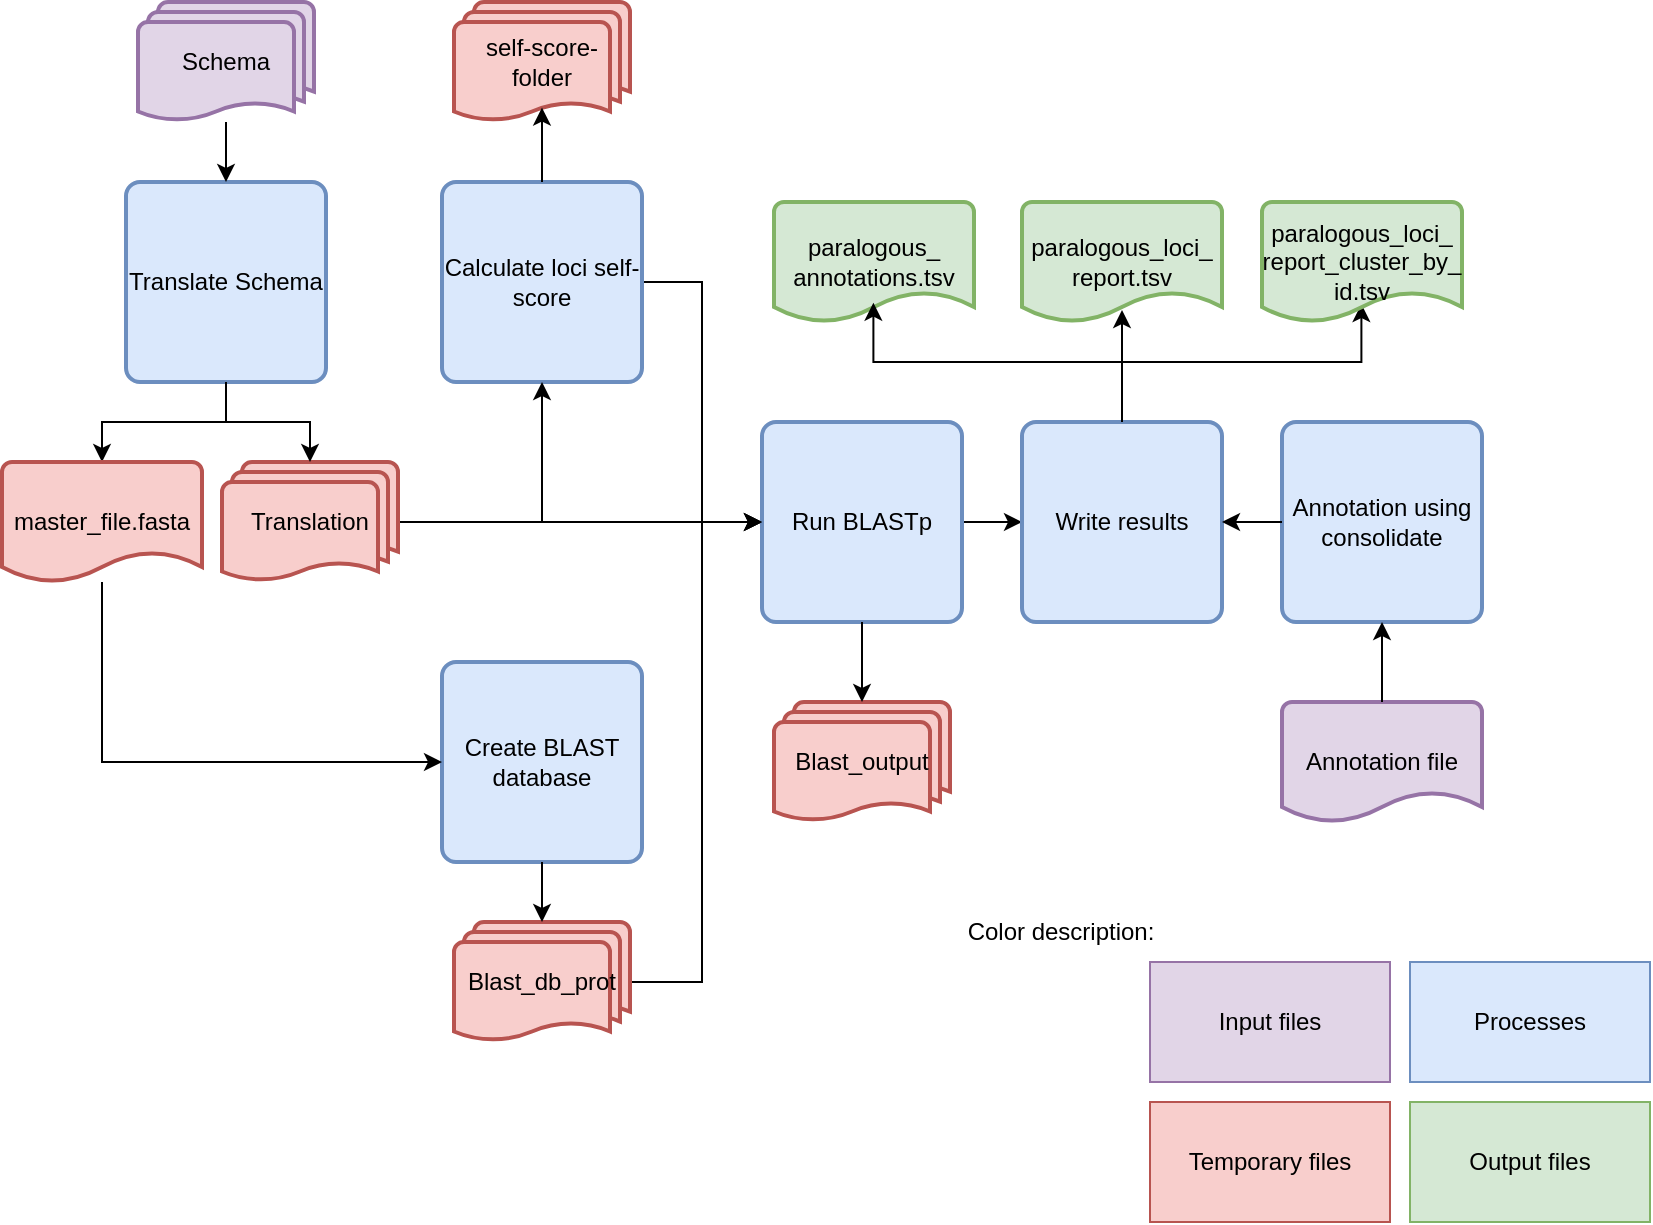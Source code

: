 <mxfile version="26.2.5">
  <diagram name="Page-1" id="Sayjuu3OWUjIjzeAwM1c">
    <mxGraphModel dx="1027" dy="464" grid="1" gridSize="10" guides="1" tooltips="1" connect="1" arrows="1" fold="1" page="1" pageScale="1" pageWidth="850" pageHeight="1100" math="0" shadow="0">
      <root>
        <mxCell id="0" />
        <mxCell id="1" parent="0" />
        <mxCell id="a3z0yzDK9rBx7ZHJhSU1-23" style="edgeStyle=orthogonalEdgeStyle;rounded=0;orthogonalLoop=1;jettySize=auto;html=1;" parent="1" source="a3z0yzDK9rBx7ZHJhSU1-2" target="a3z0yzDK9rBx7ZHJhSU1-22" edge="1">
          <mxGeometry relative="1" as="geometry" />
        </mxCell>
        <mxCell id="a3z0yzDK9rBx7ZHJhSU1-2" value="Translate Schema" style="rounded=1;whiteSpace=wrap;html=1;absoluteArcSize=1;arcSize=14;strokeWidth=2;fillColor=#dae8fc;strokeColor=#6c8ebf;" parent="1" vertex="1">
          <mxGeometry x="82" y="150" width="100" height="100" as="geometry" />
        </mxCell>
        <mxCell id="a3z0yzDK9rBx7ZHJhSU1-4" style="edgeStyle=orthogonalEdgeStyle;rounded=0;orthogonalLoop=1;jettySize=auto;html=1;entryX=0.5;entryY=0;entryDx=0;entryDy=0;" parent="1" source="a3z0yzDK9rBx7ZHJhSU1-3" target="a3z0yzDK9rBx7ZHJhSU1-2" edge="1">
          <mxGeometry relative="1" as="geometry" />
        </mxCell>
        <mxCell id="a3z0yzDK9rBx7ZHJhSU1-3" value="Schema" style="strokeWidth=2;html=1;shape=mxgraph.flowchart.multi-document;whiteSpace=wrap;fillColor=#e1d5e7;strokeColor=#9673a6;" parent="1" vertex="1">
          <mxGeometry x="88" y="60" width="88" height="60" as="geometry" />
        </mxCell>
        <mxCell id="xqS-gfhVwGy7xidowy4n-6" style="edgeStyle=orthogonalEdgeStyle;rounded=0;orthogonalLoop=1;jettySize=auto;html=1;entryX=0;entryY=0.5;entryDx=0;entryDy=0;" parent="1" source="a3z0yzDK9rBx7ZHJhSU1-5" target="a3z0yzDK9rBx7ZHJhSU1-9" edge="1">
          <mxGeometry relative="1" as="geometry">
            <Array as="points">
              <mxPoint x="370" y="200" />
              <mxPoint x="370" y="320" />
            </Array>
          </mxGeometry>
        </mxCell>
        <mxCell id="a3z0yzDK9rBx7ZHJhSU1-5" value="Calculate loci self-score" style="rounded=1;whiteSpace=wrap;html=1;absoluteArcSize=1;arcSize=14;strokeWidth=2;fillColor=#dae8fc;strokeColor=#6c8ebf;" parent="1" vertex="1">
          <mxGeometry x="240" y="150" width="100" height="100" as="geometry" />
        </mxCell>
        <mxCell id="a3z0yzDK9rBx7ZHJhSU1-7" value="Create BLAST database" style="rounded=1;whiteSpace=wrap;html=1;absoluteArcSize=1;arcSize=14;strokeWidth=2;fillColor=#dae8fc;strokeColor=#6c8ebf;" parent="1" vertex="1">
          <mxGeometry x="240" y="390" width="100" height="100" as="geometry" />
        </mxCell>
        <mxCell id="xqS-gfhVwGy7xidowy4n-9" value="" style="edgeStyle=orthogonalEdgeStyle;rounded=0;orthogonalLoop=1;jettySize=auto;html=1;" parent="1" source="a3z0yzDK9rBx7ZHJhSU1-9" target="a3z0yzDK9rBx7ZHJhSU1-11" edge="1">
          <mxGeometry relative="1" as="geometry" />
        </mxCell>
        <mxCell id="a3z0yzDK9rBx7ZHJhSU1-9" value="Run BLASTp" style="rounded=1;whiteSpace=wrap;html=1;absoluteArcSize=1;arcSize=14;strokeWidth=2;fillColor=#dae8fc;strokeColor=#6c8ebf;" parent="1" vertex="1">
          <mxGeometry x="400" y="270" width="100" height="100" as="geometry" />
        </mxCell>
        <mxCell id="xqS-gfhVwGy7xidowy4n-22" style="edgeStyle=orthogonalEdgeStyle;rounded=0;orthogonalLoop=1;jettySize=auto;html=1;entryX=0.497;entryY=0.85;entryDx=0;entryDy=0;entryPerimeter=0;" parent="1" source="a3z0yzDK9rBx7ZHJhSU1-11" target="a3z0yzDK9rBx7ZHJhSU1-29" edge="1">
          <mxGeometry relative="1" as="geometry">
            <Array as="points">
              <mxPoint x="580" y="240" />
              <mxPoint x="700" y="240" />
            </Array>
          </mxGeometry>
        </mxCell>
        <mxCell id="a3z0yzDK9rBx7ZHJhSU1-11" value="Write results" style="rounded=1;whiteSpace=wrap;html=1;absoluteArcSize=1;arcSize=14;strokeWidth=2;fillColor=#dae8fc;strokeColor=#6c8ebf;" parent="1" vertex="1">
          <mxGeometry x="530" y="270" width="100" height="100" as="geometry" />
        </mxCell>
        <mxCell id="xqS-gfhVwGy7xidowy4n-2" style="edgeStyle=orthogonalEdgeStyle;rounded=0;orthogonalLoop=1;jettySize=auto;html=1;entryX=0.5;entryY=1;entryDx=0;entryDy=0;" parent="1" source="a3z0yzDK9rBx7ZHJhSU1-13" target="a3z0yzDK9rBx7ZHJhSU1-5" edge="1">
          <mxGeometry relative="1" as="geometry" />
        </mxCell>
        <mxCell id="xqS-gfhVwGy7xidowy4n-7" style="edgeStyle=orthogonalEdgeStyle;rounded=0;orthogonalLoop=1;jettySize=auto;html=1;entryX=0;entryY=0.5;entryDx=0;entryDy=0;" parent="1" source="a3z0yzDK9rBx7ZHJhSU1-13" target="a3z0yzDK9rBx7ZHJhSU1-9" edge="1">
          <mxGeometry relative="1" as="geometry" />
        </mxCell>
        <mxCell id="a3z0yzDK9rBx7ZHJhSU1-13" value="Translation" style="strokeWidth=2;html=1;shape=mxgraph.flowchart.multi-document;whiteSpace=wrap;fillColor=#f8cecc;strokeColor=#b85450;" parent="1" vertex="1">
          <mxGeometry x="130" y="290" width="88" height="60" as="geometry" />
        </mxCell>
        <mxCell id="a3z0yzDK9rBx7ZHJhSU1-14" style="edgeStyle=orthogonalEdgeStyle;rounded=0;orthogonalLoop=1;jettySize=auto;html=1;entryX=0.5;entryY=0;entryDx=0;entryDy=0;entryPerimeter=0;" parent="1" source="a3z0yzDK9rBx7ZHJhSU1-2" target="a3z0yzDK9rBx7ZHJhSU1-13" edge="1">
          <mxGeometry relative="1" as="geometry" />
        </mxCell>
        <mxCell id="a3z0yzDK9rBx7ZHJhSU1-15" value="self-score-&lt;div&gt;folder&lt;/div&gt;" style="strokeWidth=2;html=1;shape=mxgraph.flowchart.multi-document;whiteSpace=wrap;fillColor=#f8cecc;strokeColor=#b85450;" parent="1" vertex="1">
          <mxGeometry x="246" y="60" width="88" height="60" as="geometry" />
        </mxCell>
        <mxCell id="xqS-gfhVwGy7xidowy4n-3" style="edgeStyle=orthogonalEdgeStyle;rounded=0;orthogonalLoop=1;jettySize=auto;html=1;entryX=0;entryY=0.5;entryDx=0;entryDy=0;" parent="1" source="a3z0yzDK9rBx7ZHJhSU1-22" target="a3z0yzDK9rBx7ZHJhSU1-7" edge="1">
          <mxGeometry relative="1" as="geometry">
            <Array as="points">
              <mxPoint x="70" y="440" />
            </Array>
          </mxGeometry>
        </mxCell>
        <UserObject label="master_file.fasta" link="master_file.fasta" id="a3z0yzDK9rBx7ZHJhSU1-22">
          <mxCell style="strokeWidth=2;html=1;shape=mxgraph.flowchart.document2;whiteSpace=wrap;size=0.25;fillColor=#f8cecc;strokeColor=#b85450;" parent="1" vertex="1">
            <mxGeometry x="20" y="290" width="100" height="60" as="geometry" />
          </mxCell>
        </UserObject>
        <mxCell id="a3z0yzDK9rBx7ZHJhSU1-24" value="Blast_output" style="strokeWidth=2;html=1;shape=mxgraph.flowchart.multi-document;whiteSpace=wrap;fillColor=#f8cecc;strokeColor=#b85450;" parent="1" vertex="1">
          <mxGeometry x="406" y="410" width="88" height="60" as="geometry" />
        </mxCell>
        <UserObject label="paralogous_loci_&lt;div&gt;report.tsv&lt;/div&gt;" link="master_file.fasta" id="a3z0yzDK9rBx7ZHJhSU1-26">
          <mxCell style="strokeWidth=2;html=1;shape=mxgraph.flowchart.document2;whiteSpace=wrap;size=0.25;fillColor=#d5e8d4;strokeColor=#82b366;" parent="1" vertex="1">
            <mxGeometry x="530" y="160" width="100" height="60" as="geometry" />
          </mxCell>
        </UserObject>
        <UserObject label="paralogous_loci_&lt;div&gt;report_cluster_&lt;span style=&quot;background-color: initial;&quot;&gt;by_&lt;/span&gt;&lt;/div&gt;&lt;div&gt;&lt;span style=&quot;background-color: initial;&quot;&gt;id.&lt;/span&gt;&lt;span style=&quot;background-color: initial;&quot;&gt;tsv&lt;/span&gt;&lt;/div&gt;" link="master_file.fasta" id="a3z0yzDK9rBx7ZHJhSU1-29">
          <mxCell style="strokeWidth=2;html=1;shape=mxgraph.flowchart.document2;whiteSpace=wrap;size=0.25;fillColor=#d5e8d4;strokeColor=#82b366;" parent="1" vertex="1">
            <mxGeometry x="650" y="160" width="100" height="60" as="geometry" />
          </mxCell>
        </UserObject>
        <UserObject label="paralogous_&lt;div&gt;annotations&lt;span style=&quot;background-color: transparent; color: light-dark(rgb(0, 0, 0), rgb(255, 255, 255));&quot;&gt;.tsv&lt;/span&gt;&lt;/div&gt;" link="master_file.fasta" id="a3z0yzDK9rBx7ZHJhSU1-30">
          <mxCell style="strokeWidth=2;html=1;shape=mxgraph.flowchart.document2;whiteSpace=wrap;size=0.25;fillColor=#d5e8d4;strokeColor=#82b366;" parent="1" vertex="1">
            <mxGeometry x="406" y="160" width="100" height="60" as="geometry" />
          </mxCell>
        </UserObject>
        <mxCell id="xqS-gfhVwGy7xidowy4n-1" style="edgeStyle=orthogonalEdgeStyle;rounded=0;orthogonalLoop=1;jettySize=auto;html=1;entryX=0.5;entryY=0.88;entryDx=0;entryDy=0;entryPerimeter=0;" parent="1" source="a3z0yzDK9rBx7ZHJhSU1-5" target="a3z0yzDK9rBx7ZHJhSU1-15" edge="1">
          <mxGeometry relative="1" as="geometry" />
        </mxCell>
        <mxCell id="xqS-gfhVwGy7xidowy4n-8" style="edgeStyle=orthogonalEdgeStyle;rounded=0;orthogonalLoop=1;jettySize=auto;html=1;entryX=0;entryY=0.5;entryDx=0;entryDy=0;" parent="1" source="xqS-gfhVwGy7xidowy4n-4" target="a3z0yzDK9rBx7ZHJhSU1-9" edge="1">
          <mxGeometry relative="1" as="geometry">
            <Array as="points">
              <mxPoint x="370" y="550" />
              <mxPoint x="370" y="320" />
            </Array>
          </mxGeometry>
        </mxCell>
        <mxCell id="xqS-gfhVwGy7xidowy4n-4" value="Blast_db_prot" style="strokeWidth=2;html=1;shape=mxgraph.flowchart.multi-document;whiteSpace=wrap;fillColor=#f8cecc;strokeColor=#b85450;" parent="1" vertex="1">
          <mxGeometry x="246" y="520" width="88" height="60" as="geometry" />
        </mxCell>
        <mxCell id="xqS-gfhVwGy7xidowy4n-5" style="edgeStyle=orthogonalEdgeStyle;rounded=0;orthogonalLoop=1;jettySize=auto;html=1;entryX=0.5;entryY=0;entryDx=0;entryDy=0;entryPerimeter=0;" parent="1" source="a3z0yzDK9rBx7ZHJhSU1-7" target="xqS-gfhVwGy7xidowy4n-4" edge="1">
          <mxGeometry relative="1" as="geometry" />
        </mxCell>
        <mxCell id="xqS-gfhVwGy7xidowy4n-13" value="Processes" style="rounded=0;whiteSpace=wrap;html=1;fillColor=#dae8fc;strokeColor=#6c8ebf;" parent="1" vertex="1">
          <mxGeometry x="724" y="540" width="120" height="60" as="geometry" />
        </mxCell>
        <mxCell id="xqS-gfhVwGy7xidowy4n-14" value="Temporary files" style="rounded=0;whiteSpace=wrap;html=1;fillColor=#f8cecc;strokeColor=#b85450;" parent="1" vertex="1">
          <mxGeometry x="594" y="610" width="120" height="60" as="geometry" />
        </mxCell>
        <mxCell id="xqS-gfhVwGy7xidowy4n-15" value="Input files" style="rounded=0;whiteSpace=wrap;html=1;fillColor=#e1d5e7;strokeColor=#9673a6;" parent="1" vertex="1">
          <mxGeometry x="594" y="540" width="120" height="60" as="geometry" />
        </mxCell>
        <mxCell id="xqS-gfhVwGy7xidowy4n-16" value="Output files" style="rounded=0;whiteSpace=wrap;html=1;fillColor=#d5e8d4;strokeColor=#82b366;" parent="1" vertex="1">
          <mxGeometry x="724" y="610" width="120" height="60" as="geometry" />
        </mxCell>
        <mxCell id="xqS-gfhVwGy7xidowy4n-17" value="Color description:" style="text;html=1;align=center;verticalAlign=middle;resizable=0;points=[];autosize=1;strokeColor=none;fillColor=none;" parent="1" vertex="1">
          <mxGeometry x="494" y="510" width="110" height="30" as="geometry" />
        </mxCell>
        <mxCell id="xqS-gfhVwGy7xidowy4n-19" style="edgeStyle=orthogonalEdgeStyle;rounded=0;orthogonalLoop=1;jettySize=auto;html=1;entryX=0.5;entryY=0;entryDx=0;entryDy=0;entryPerimeter=0;" parent="1" source="a3z0yzDK9rBx7ZHJhSU1-9" target="a3z0yzDK9rBx7ZHJhSU1-24" edge="1">
          <mxGeometry relative="1" as="geometry" />
        </mxCell>
        <mxCell id="xqS-gfhVwGy7xidowy4n-20" style="edgeStyle=orthogonalEdgeStyle;rounded=0;orthogonalLoop=1;jettySize=auto;html=1;entryX=0.497;entryY=0.839;entryDx=0;entryDy=0;entryPerimeter=0;" parent="1" source="a3z0yzDK9rBx7ZHJhSU1-11" target="a3z0yzDK9rBx7ZHJhSU1-30" edge="1">
          <mxGeometry relative="1" as="geometry">
            <Array as="points">
              <mxPoint x="580" y="240" />
              <mxPoint x="456" y="240" />
            </Array>
          </mxGeometry>
        </mxCell>
        <mxCell id="xqS-gfhVwGy7xidowy4n-21" style="edgeStyle=orthogonalEdgeStyle;rounded=0;orthogonalLoop=1;jettySize=auto;html=1;entryX=0.5;entryY=0.9;entryDx=0;entryDy=0;entryPerimeter=0;" parent="1" source="a3z0yzDK9rBx7ZHJhSU1-11" target="a3z0yzDK9rBx7ZHJhSU1-26" edge="1">
          <mxGeometry relative="1" as="geometry" />
        </mxCell>
        <mxCell id="Y8GRaA81SCZ0m-ySaU3--1" value="Annotation using consolidate" style="rounded=1;whiteSpace=wrap;html=1;absoluteArcSize=1;arcSize=14;strokeWidth=2;fillColor=#dae8fc;strokeColor=#6c8ebf;" vertex="1" parent="1">
          <mxGeometry x="660" y="270" width="100" height="100" as="geometry" />
        </mxCell>
        <UserObject label="Annotation file" link="master_file.fasta" id="Y8GRaA81SCZ0m-ySaU3--2">
          <mxCell style="strokeWidth=2;html=1;shape=mxgraph.flowchart.document2;whiteSpace=wrap;size=0.25;fillColor=#E1D5E7;strokeColor=#9673A6;" vertex="1" parent="1">
            <mxGeometry x="660" y="410" width="100" height="60" as="geometry" />
          </mxCell>
        </UserObject>
        <mxCell id="Y8GRaA81SCZ0m-ySaU3--5" style="edgeStyle=orthogonalEdgeStyle;rounded=0;orthogonalLoop=1;jettySize=auto;html=1;exitX=0;exitY=0.5;exitDx=0;exitDy=0;entryX=1;entryY=0.5;entryDx=0;entryDy=0;" edge="1" parent="1" source="Y8GRaA81SCZ0m-ySaU3--1" target="a3z0yzDK9rBx7ZHJhSU1-11">
          <mxGeometry relative="1" as="geometry">
            <Array as="points">
              <mxPoint x="660" y="320" />
              <mxPoint x="660" y="320" />
            </Array>
            <mxPoint x="600" y="290" as="sourcePoint" />
            <mxPoint x="720" y="240" as="targetPoint" />
          </mxGeometry>
        </mxCell>
        <mxCell id="Y8GRaA81SCZ0m-ySaU3--6" style="edgeStyle=orthogonalEdgeStyle;rounded=0;orthogonalLoop=1;jettySize=auto;html=1;exitX=0.5;exitY=0;exitDx=0;exitDy=0;exitPerimeter=0;entryX=0.5;entryY=1;entryDx=0;entryDy=0;" edge="1" parent="1" source="Y8GRaA81SCZ0m-ySaU3--2" target="Y8GRaA81SCZ0m-ySaU3--1">
          <mxGeometry relative="1" as="geometry">
            <Array as="points" />
            <mxPoint x="610" y="300" as="sourcePoint" />
            <mxPoint x="730" y="380" as="targetPoint" />
          </mxGeometry>
        </mxCell>
      </root>
    </mxGraphModel>
  </diagram>
</mxfile>
